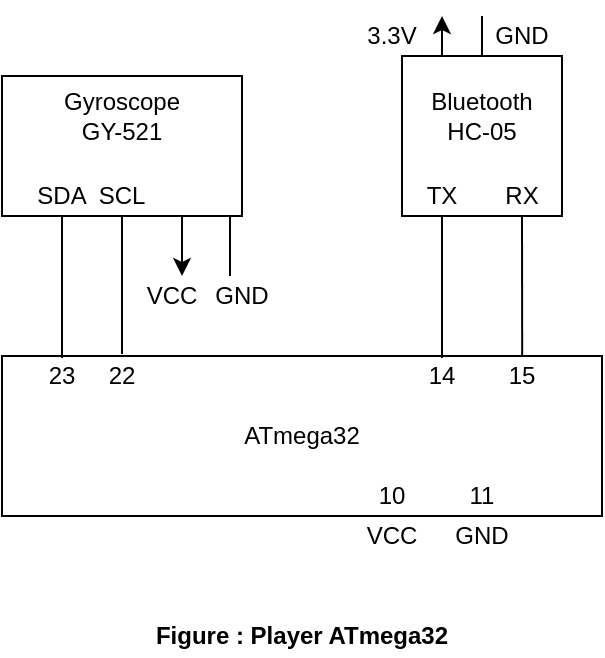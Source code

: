 <mxfile version="11.3.2" type="device" pages="1"><diagram id="POpqppkqMYIbW56PaLA7" name="Page-1"><mxGraphModel dx="854" dy="468" grid="1" gridSize="10" guides="1" tooltips="1" connect="1" arrows="1" fold="1" page="1" pageScale="1" pageWidth="850" pageHeight="1100" math="0" shadow="0"><root><mxCell id="0"/><mxCell id="1" parent="0"/><mxCell id="M3fGfIp7rFi-zETWgiI5-1" value="" style="rounded=0;whiteSpace=wrap;html=1;" vertex="1" parent="1"><mxGeometry x="240" y="190" width="300" height="80" as="geometry"/></mxCell><mxCell id="M3fGfIp7rFi-zETWgiI5-8" value="" style="rounded=0;whiteSpace=wrap;html=1;" vertex="1" parent="1"><mxGeometry x="240" y="50" width="120" height="70" as="geometry"/></mxCell><mxCell id="M3fGfIp7rFi-zETWgiI5-9" value="" style="endArrow=none;html=1;entryX=0.25;entryY=1;entryDx=0;entryDy=0;" edge="1" parent="1" target="M3fGfIp7rFi-zETWgiI5-8"><mxGeometry width="50" height="50" relative="1" as="geometry"><mxPoint x="270" y="191" as="sourcePoint"/><mxPoint x="180" y="290" as="targetPoint"/></mxGeometry></mxCell><mxCell id="M3fGfIp7rFi-zETWgiI5-10" value="" style="endArrow=none;html=1;entryX=0.5;entryY=1;entryDx=0;entryDy=0;" edge="1" parent="1" target="M3fGfIp7rFi-zETWgiI5-8"><mxGeometry width="50" height="50" relative="1" as="geometry"><mxPoint x="300" y="189" as="sourcePoint"/><mxPoint x="290" y="290" as="targetPoint"/></mxGeometry></mxCell><mxCell id="M3fGfIp7rFi-zETWgiI5-11" value="SDA" style="text;html=1;strokeColor=none;fillColor=none;align=center;verticalAlign=middle;whiteSpace=wrap;rounded=0;" vertex="1" parent="1"><mxGeometry x="250" y="100" width="40" height="20" as="geometry"/></mxCell><mxCell id="M3fGfIp7rFi-zETWgiI5-12" value="SCL" style="text;html=1;strokeColor=none;fillColor=none;align=center;verticalAlign=middle;whiteSpace=wrap;rounded=0;" vertex="1" parent="1"><mxGeometry x="280" y="100" width="40" height="20" as="geometry"/></mxCell><mxCell id="M3fGfIp7rFi-zETWgiI5-14" value="23" style="text;html=1;strokeColor=none;fillColor=none;align=center;verticalAlign=middle;whiteSpace=wrap;rounded=0;" vertex="1" parent="1"><mxGeometry x="250" y="190" width="40" height="20" as="geometry"/></mxCell><mxCell id="M3fGfIp7rFi-zETWgiI5-15" value="22" style="text;html=1;strokeColor=none;fillColor=none;align=center;verticalAlign=middle;whiteSpace=wrap;rounded=0;" vertex="1" parent="1"><mxGeometry x="280" y="190" width="40" height="20" as="geometry"/></mxCell><mxCell id="M3fGfIp7rFi-zETWgiI5-16" value="Gyroscope&lt;br&gt;GY-521" style="text;html=1;strokeColor=none;fillColor=none;align=center;verticalAlign=middle;whiteSpace=wrap;rounded=0;" vertex="1" parent="1"><mxGeometry x="265" y="60" width="70" height="20" as="geometry"/></mxCell><mxCell id="M3fGfIp7rFi-zETWgiI5-18" value="" style="whiteSpace=wrap;html=1;aspect=fixed;" vertex="1" parent="1"><mxGeometry x="440" y="40" width="80" height="80" as="geometry"/></mxCell><mxCell id="M3fGfIp7rFi-zETWgiI5-19" value="" style="endArrow=none;html=1;entryX=0.25;entryY=1;entryDx=0;entryDy=0;" edge="1" parent="1" target="M3fGfIp7rFi-zETWgiI5-18"><mxGeometry width="50" height="50" relative="1" as="geometry"><mxPoint x="460" y="191" as="sourcePoint"/><mxPoint x="290" y="290" as="targetPoint"/></mxGeometry></mxCell><mxCell id="M3fGfIp7rFi-zETWgiI5-20" value="" style="endArrow=none;html=1;entryX=0.75;entryY=1;entryDx=0;entryDy=0;exitX=0.867;exitY=0;exitDx=0;exitDy=0;exitPerimeter=0;" edge="1" parent="1" source="M3fGfIp7rFi-zETWgiI5-1" target="M3fGfIp7rFi-zETWgiI5-18"><mxGeometry width="50" height="50" relative="1" as="geometry"><mxPoint x="500" y="180" as="sourcePoint"/><mxPoint x="290" y="290" as="targetPoint"/></mxGeometry></mxCell><mxCell id="M3fGfIp7rFi-zETWgiI5-23" value="TX" style="text;html=1;strokeColor=none;fillColor=none;align=center;verticalAlign=middle;whiteSpace=wrap;rounded=0;" vertex="1" parent="1"><mxGeometry x="440" y="100" width="40" height="20" as="geometry"/></mxCell><mxCell id="M3fGfIp7rFi-zETWgiI5-24" value="RX" style="text;html=1;strokeColor=none;fillColor=none;align=center;verticalAlign=middle;whiteSpace=wrap;rounded=0;" vertex="1" parent="1"><mxGeometry x="480" y="100" width="40" height="20" as="geometry"/></mxCell><mxCell id="M3fGfIp7rFi-zETWgiI5-25" value="14" style="text;html=1;strokeColor=none;fillColor=none;align=center;verticalAlign=middle;whiteSpace=wrap;rounded=0;" vertex="1" parent="1"><mxGeometry x="440" y="190" width="40" height="20" as="geometry"/></mxCell><mxCell id="M3fGfIp7rFi-zETWgiI5-26" value="15" style="text;html=1;strokeColor=none;fillColor=none;align=center;verticalAlign=middle;whiteSpace=wrap;rounded=0;" vertex="1" parent="1"><mxGeometry x="480" y="190" width="40" height="20" as="geometry"/></mxCell><mxCell id="M3fGfIp7rFi-zETWgiI5-27" value="Figure : Player ATmega32" style="text;html=1;strokeColor=none;fillColor=none;align=center;verticalAlign=middle;whiteSpace=wrap;rounded=0;fontStyle=1" vertex="1" parent="1"><mxGeometry x="280" y="320" width="220" height="20" as="geometry"/></mxCell><mxCell id="M3fGfIp7rFi-zETWgiI5-28" value="ATmega32" style="text;html=1;strokeColor=none;fillColor=none;align=center;verticalAlign=middle;whiteSpace=wrap;rounded=0;" vertex="1" parent="1"><mxGeometry x="355" y="220" width="70" height="20" as="geometry"/></mxCell><mxCell id="M3fGfIp7rFi-zETWgiI5-30" value="" style="endArrow=classic;html=1;exitX=0.75;exitY=1;exitDx=0;exitDy=0;" edge="1" parent="1" source="M3fGfIp7rFi-zETWgiI5-8"><mxGeometry width="50" height="50" relative="1" as="geometry"><mxPoint x="240" y="410" as="sourcePoint"/><mxPoint x="330" y="150" as="targetPoint"/></mxGeometry></mxCell><mxCell id="M3fGfIp7rFi-zETWgiI5-32" value="" style="endArrow=none;html=1;exitX=0.95;exitY=1;exitDx=0;exitDy=0;exitPerimeter=0;entryX=0.85;entryY=0;entryDx=0;entryDy=0;entryPerimeter=0;endFill=0;" edge="1" parent="1" source="M3fGfIp7rFi-zETWgiI5-8"><mxGeometry width="50" height="50" relative="1" as="geometry"><mxPoint x="340" y="130" as="sourcePoint"/><mxPoint x="354" y="150" as="targetPoint"/></mxGeometry></mxCell><mxCell id="M3fGfIp7rFi-zETWgiI5-33" value="GND" style="text;html=1;strokeColor=none;fillColor=none;align=center;verticalAlign=middle;whiteSpace=wrap;rounded=0;" vertex="1" parent="1"><mxGeometry x="340" y="150" width="40" height="20" as="geometry"/></mxCell><mxCell id="M3fGfIp7rFi-zETWgiI5-36" value="VCC" style="text;html=1;strokeColor=none;fillColor=none;align=center;verticalAlign=middle;whiteSpace=wrap;rounded=0;" vertex="1" parent="1"><mxGeometry x="310" y="150" width="30" height="20" as="geometry"/></mxCell><mxCell id="M3fGfIp7rFi-zETWgiI5-39" value="" style="endArrow=classic;html=1;exitX=0.25;exitY=0;exitDx=0;exitDy=0;" edge="1" parent="1" source="M3fGfIp7rFi-zETWgiI5-18"><mxGeometry width="50" height="50" relative="1" as="geometry"><mxPoint x="300" y="410" as="sourcePoint"/><mxPoint x="460" y="20" as="targetPoint"/></mxGeometry></mxCell><mxCell id="M3fGfIp7rFi-zETWgiI5-40" value="" style="endArrow=none;html=1;entryX=0.5;entryY=0;entryDx=0;entryDy=0;" edge="1" parent="1" target="M3fGfIp7rFi-zETWgiI5-18"><mxGeometry width="50" height="50" relative="1" as="geometry"><mxPoint x="480" y="20" as="sourcePoint"/><mxPoint x="350" y="360" as="targetPoint"/></mxGeometry></mxCell><mxCell id="M3fGfIp7rFi-zETWgiI5-41" value="3.3V" style="text;html=1;strokeColor=none;fillColor=none;align=center;verticalAlign=middle;whiteSpace=wrap;rounded=0;" vertex="1" parent="1"><mxGeometry x="420" y="20" width="30" height="20" as="geometry"/></mxCell><mxCell id="M3fGfIp7rFi-zETWgiI5-42" value="GND" style="text;html=1;strokeColor=none;fillColor=none;align=center;verticalAlign=middle;whiteSpace=wrap;rounded=0;" vertex="1" parent="1"><mxGeometry x="480" y="20" width="40" height="20" as="geometry"/></mxCell><mxCell id="M3fGfIp7rFi-zETWgiI5-43" value="VCC" style="text;html=1;strokeColor=none;fillColor=none;align=center;verticalAlign=middle;whiteSpace=wrap;rounded=0;" vertex="1" parent="1"><mxGeometry x="420" y="270" width="30" height="20" as="geometry"/></mxCell><mxCell id="M3fGfIp7rFi-zETWgiI5-44" value="GND" style="text;html=1;strokeColor=none;fillColor=none;align=center;verticalAlign=middle;whiteSpace=wrap;rounded=0;" vertex="1" parent="1"><mxGeometry x="460" y="270" width="40" height="20" as="geometry"/></mxCell><mxCell id="M3fGfIp7rFi-zETWgiI5-45" value="10" style="text;html=1;strokeColor=none;fillColor=none;align=center;verticalAlign=middle;whiteSpace=wrap;rounded=0;" vertex="1" parent="1"><mxGeometry x="415" y="250" width="40" height="20" as="geometry"/></mxCell><mxCell id="M3fGfIp7rFi-zETWgiI5-46" value="11" style="text;html=1;strokeColor=none;fillColor=none;align=center;verticalAlign=middle;whiteSpace=wrap;rounded=0;" vertex="1" parent="1"><mxGeometry x="460" y="250" width="40" height="20" as="geometry"/></mxCell><mxCell id="M3fGfIp7rFi-zETWgiI5-47" value="Bluetooth&lt;br&gt;HC-05" style="text;html=1;strokeColor=none;fillColor=none;align=center;verticalAlign=middle;whiteSpace=wrap;rounded=0;" vertex="1" parent="1"><mxGeometry x="460" y="60" width="40" height="20" as="geometry"/></mxCell></root></mxGraphModel></diagram></mxfile>